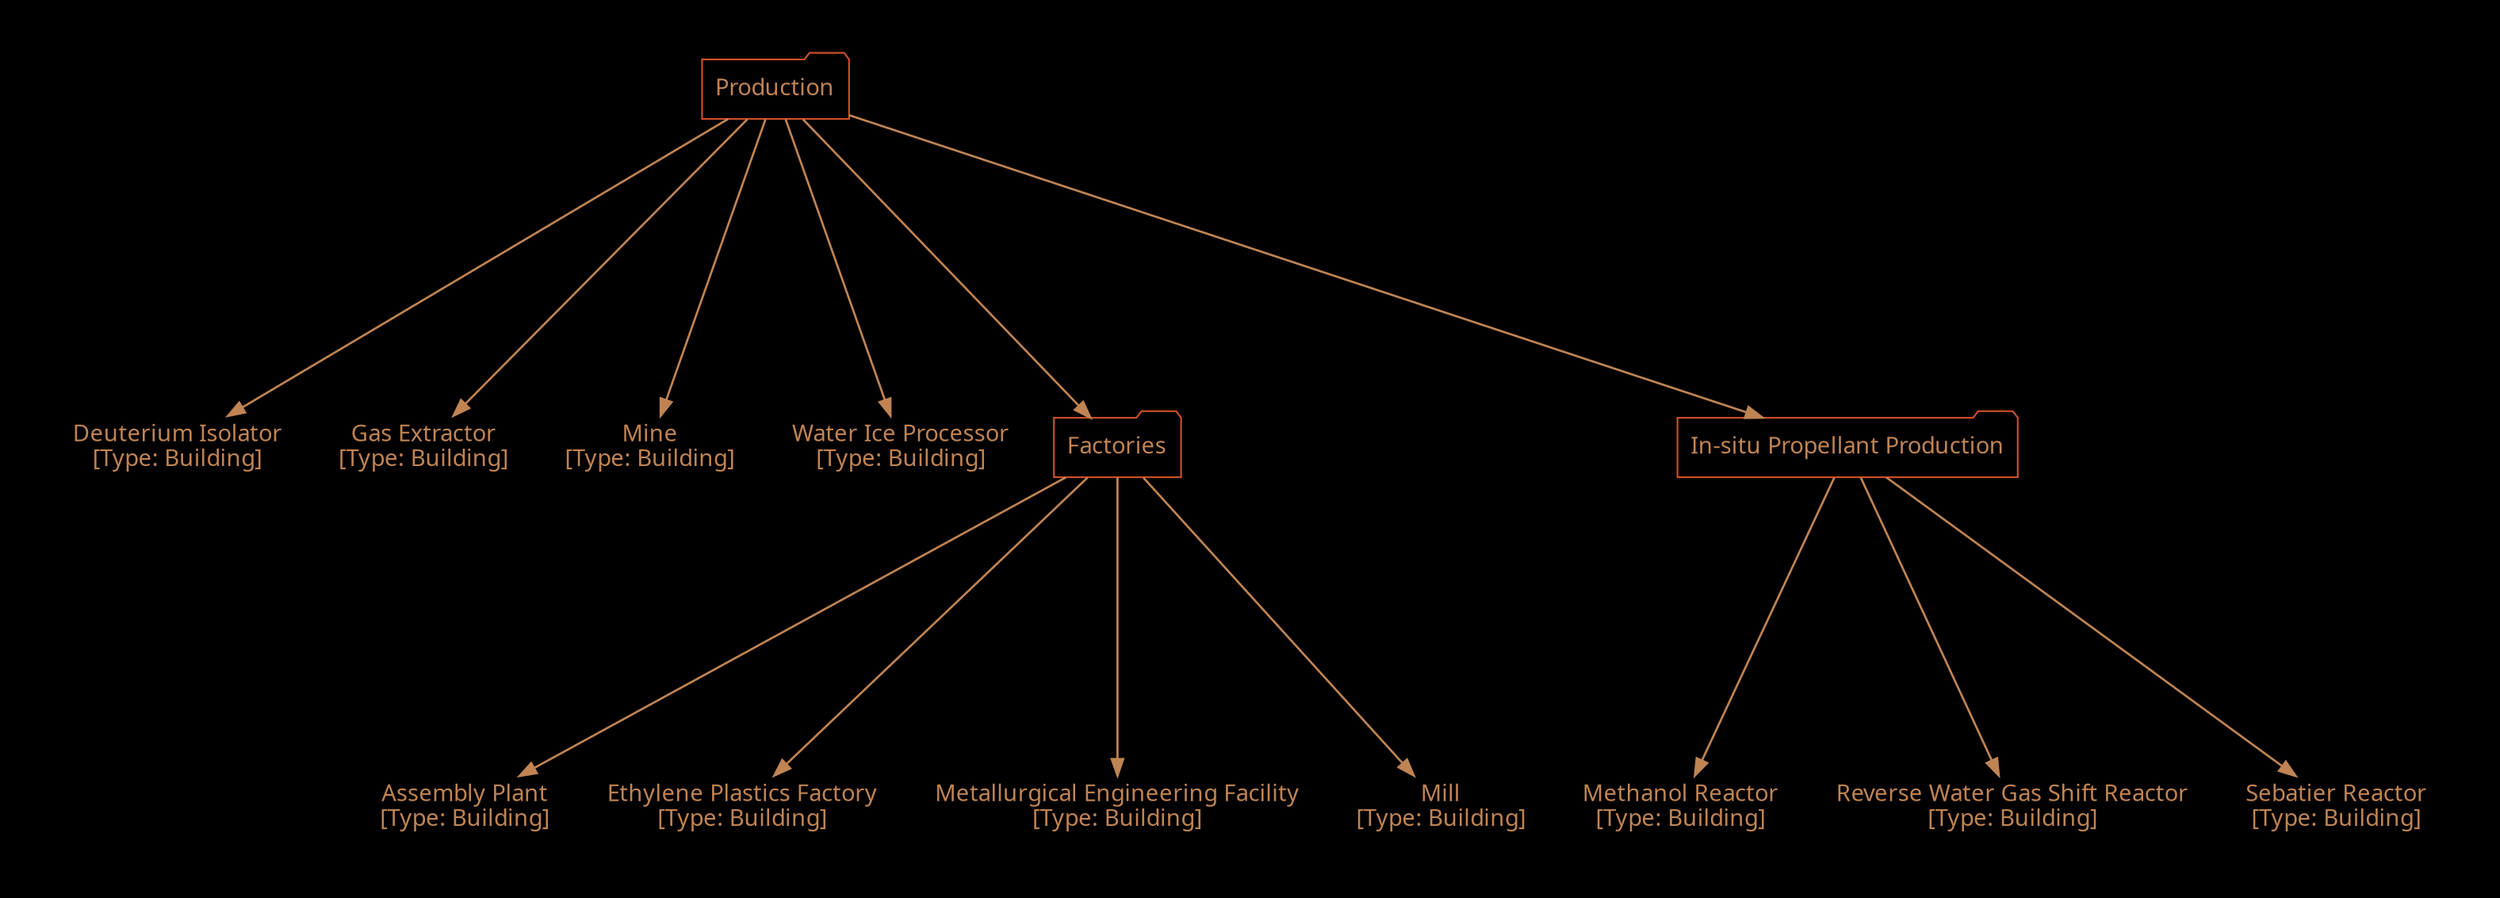 /*
  This is part of the Avaneya Project Crew Handbook.
  Copyright (C) 2010, 2011, 2012
    Kshatra Corp.
  See the file License for copying conditions.
  
  To manually compile:
      $ sudo aptitude install graphviz
      $ twopi -Tpdf Units_User_Basic_Production.twopi.gv -o Units_User_Basic_Production.pdf
*/

digraph Units_User_Basic_Production
{
    // Graph attributes...
	bgcolor="black";
	margin="0";
	ratio="auto";
    ranksep="2.5";
    pad="0.5,0.5";
    compound="true";
    overlap="vpsc";
    root="Production";

	// Node attributes...
	node[color="#d3502dff"];
	node[fillcolor="gray10"];
    node[fontcolor="#c08453ff"];
    node[fontname="Ubuntu"];
    node[shape="none"]
	
	// Edge attributes...
	edge[color="#c08453ff"];
	edge[penwidth="1.3"];

    // Units...
    "Assembly Plant"[label="Assembly Plant\n[Type: Building]"];
    "Deuterium Isolator"[label="Deuterium Isolator\n[Type: Building]"];
    "Ethylene Plastics Factory"[label="Ethylene Plastics Factory\n[Type: Building]"];
    "Gas Extractor"[label="Gas Extractor\n[Type: Building]"];
    "Metallurgical Engineering Facility"[label="Metallurgical Engineering Facility\n[Type: Building]"]; // (needs CO from RWGS)
    "Methanol Reactor"[label="Methanol Reactor\n[Type: Building]"];
    "Mill"[label="Mill\n[Type: Building]"];
    "Mine"[label="Mine\n[Type: Building]"];
    "Reverse Water Gas Shift Reactor"[label="Reverse Water Gas Shift Reactor\n[Type: Building]"];
    "Sebatier Reactor"[label="Sebatier Reactor\n[Type: Building]"];
    "Water Ice Processor"[label="Water Ice Processor\n[Type: Building]"];

    // Relations...
    "Production"[shape="folder"];
        "Factories"[shape="folder"];
        "Production" -> "Factories";
            "Factories" -> "Assembly Plant";
            "Factories" -> "Ethylene Plastics Factory";
            "Factories" -> "Metallurgical Engineering Facility"; // (needs CO from RWGS)
            "Factories" -> "Mill";
        "In-situ Propellant Production"[shape="folder"];
        "Production" -> "In-situ Propellant Production";
            "In-situ Propellant Production" -> "Methanol Reactor";
            "In-situ Propellant Production" -> "Reverse Water Gas Shift Reactor";
            "In-situ Propellant Production" -> "Sebatier Reactor";
        "Production" -> "Gas Extractor";
        "Production" -> "Mine";
        "Production" -> "Deuterium Isolator";
        "Production" -> "Water Ice Processor";
}

